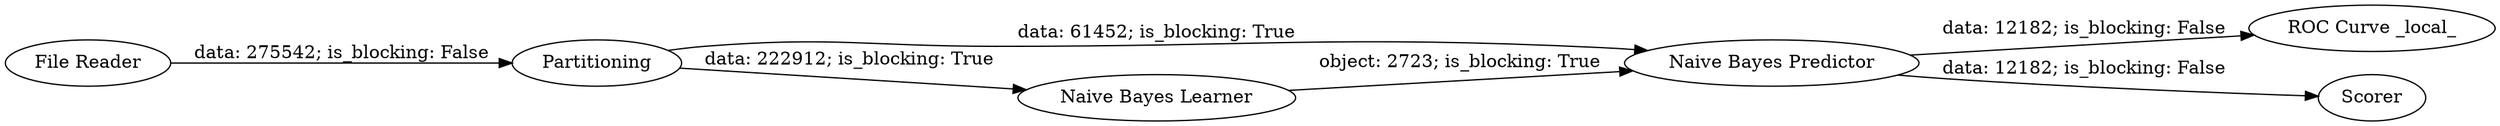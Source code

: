 digraph {
	"-7346530507626258515_8" [label="ROC Curve _local_"]
	"-7346530507626258515_2" [label=Partitioning]
	"-7346530507626258515_1" [label="File Reader"]
	"-7346530507626258515_27" [label=Scorer]
	"-7346530507626258515_23" [label="Naive Bayes Predictor"]
	"-7346530507626258515_22" [label="Naive Bayes Learner"]
	"-7346530507626258515_1" -> "-7346530507626258515_2" [label="data: 275542; is_blocking: False"]
	"-7346530507626258515_23" -> "-7346530507626258515_8" [label="data: 12182; is_blocking: False"]
	"-7346530507626258515_23" -> "-7346530507626258515_27" [label="data: 12182; is_blocking: False"]
	"-7346530507626258515_2" -> "-7346530507626258515_22" [label="data: 222912; is_blocking: True"]
	"-7346530507626258515_2" -> "-7346530507626258515_23" [label="data: 61452; is_blocking: True"]
	"-7346530507626258515_22" -> "-7346530507626258515_23" [label="object: 2723; is_blocking: True"]
	rankdir=LR
}
